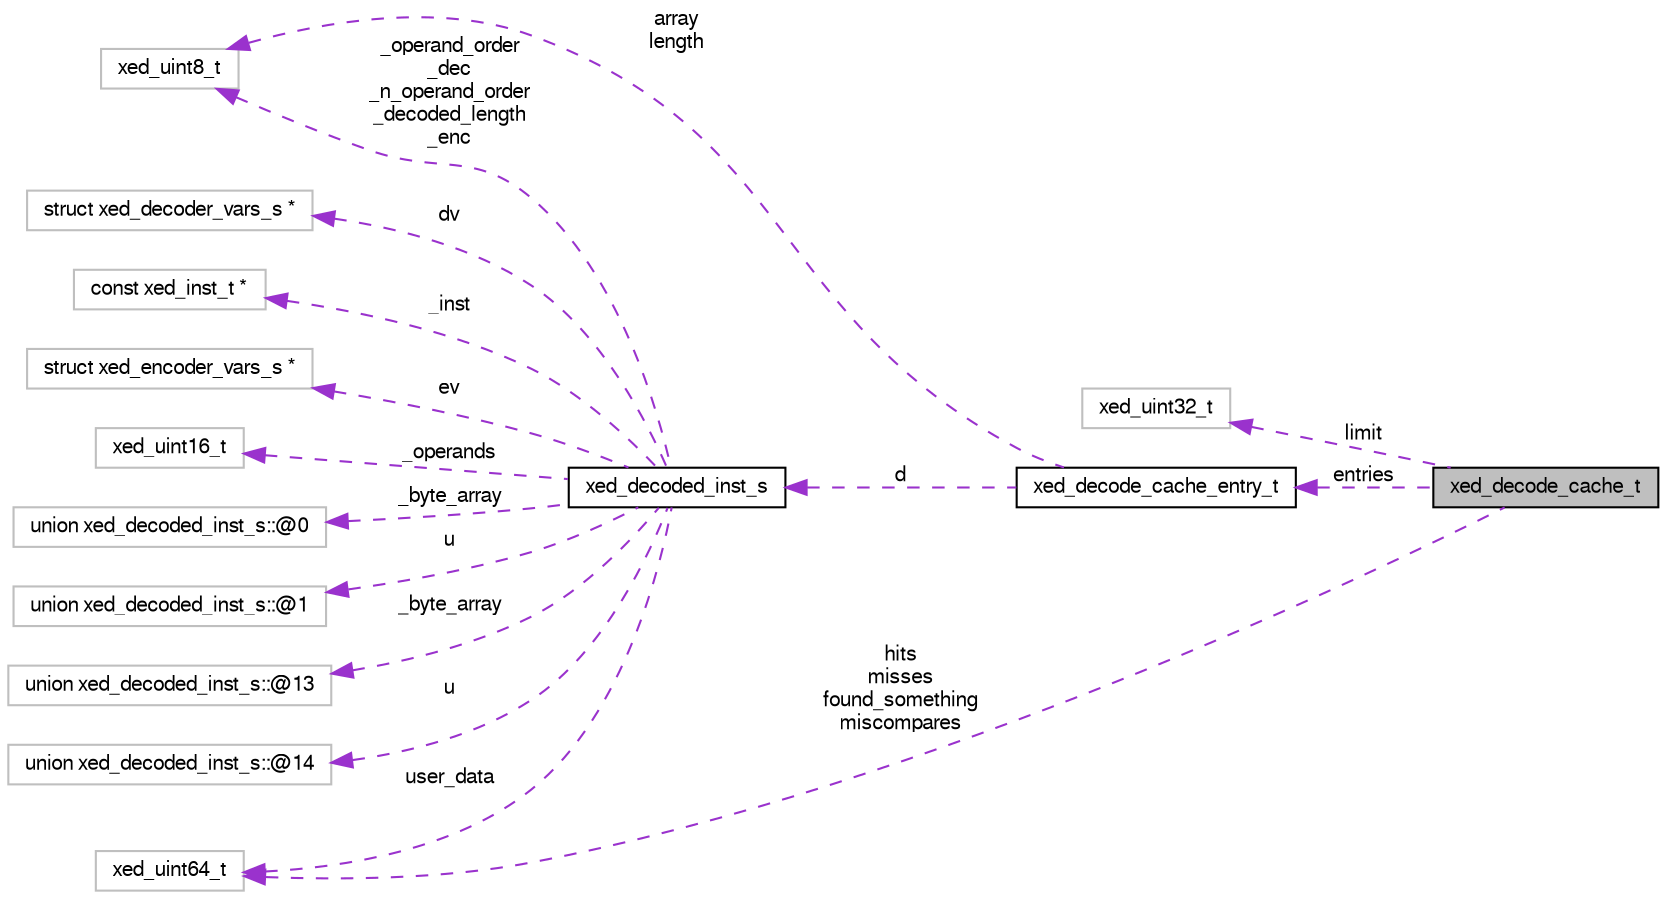 digraph G
{
  bgcolor="transparent";
  edge [fontname="FreeSans",fontsize="10",labelfontname="FreeSans",labelfontsize="10"];
  node [fontname="FreeSans",fontsize="10",shape=record];
  rankdir=LR;
  Node1 [label="xed_decode_cache_t",height=0.2,width=0.4,color="black", fillcolor="grey75", style="filled" fontcolor="black"];
  Node2 -> Node1 [dir=back,color="darkorchid3",fontsize="10",style="dashed",label="limit",fontname="FreeSans"];
  Node2 [label="xed_uint32_t",height=0.2,width=0.4,color="grey75"];
  Node3 -> Node1 [dir=back,color="darkorchid3",fontsize="10",style="dashed",label="entries",fontname="FreeSans"];
  Node3 [label="xed_decode_cache_entry_t",height=0.2,width=0.4,color="black",URL="$structxed__decode__cache__entry__t.html"];
  Node4 -> Node3 [dir=back,color="darkorchid3",fontsize="10",style="dashed",label="d",fontname="FreeSans"];
  Node4 [label="xed_decoded_inst_s",height=0.2,width=0.4,color="black",URL="$structxed__decoded__inst__s.html"];
  Node5 -> Node4 [dir=back,color="darkorchid3",fontsize="10",style="dashed",label="_operands",fontname="FreeSans"];
  Node5 [label="xed_uint16_t",height=0.2,width=0.4,color="grey75"];
  Node6 -> Node4 [dir=back,color="darkorchid3",fontsize="10",style="dashed",label="_byte_array",fontname="FreeSans"];
  Node6 [label="union xed_decoded_inst_s::@0",height=0.2,width=0.4,color="grey75"];
  Node7 -> Node4 [dir=back,color="darkorchid3",fontsize="10",style="dashed",label="u",fontname="FreeSans"];
  Node7 [label="union xed_decoded_inst_s::@1",height=0.2,width=0.4,color="grey75"];
  Node8 -> Node4 [dir=back,color="darkorchid3",fontsize="10",style="dashed",label="_byte_array",fontname="FreeSans"];
  Node8 [label="union xed_decoded_inst_s::@13",height=0.2,width=0.4,color="grey75"];
  Node9 -> Node4 [dir=back,color="darkorchid3",fontsize="10",style="dashed",label="u",fontname="FreeSans"];
  Node9 [label="union xed_decoded_inst_s::@14",height=0.2,width=0.4,color="grey75"];
  Node10 -> Node4 [dir=back,color="darkorchid3",fontsize="10",style="dashed",label="dv",fontname="FreeSans"];
  Node10 [label="struct xed_decoder_vars_s *",height=0.2,width=0.4,color="grey75"];
  Node11 -> Node4 [dir=back,color="darkorchid3",fontsize="10",style="dashed",label="_inst",fontname="FreeSans"];
  Node11 [label="const xed_inst_t *",height=0.2,width=0.4,color="grey75"];
  Node12 -> Node4 [dir=back,color="darkorchid3",fontsize="10",style="dashed",label="_operand_order\n_dec\n_n_operand_order\n_decoded_length\n_enc",fontname="FreeSans"];
  Node12 [label="xed_uint8_t",height=0.2,width=0.4,color="grey75"];
  Node13 -> Node4 [dir=back,color="darkorchid3",fontsize="10",style="dashed",label="user_data",fontname="FreeSans"];
  Node13 [label="xed_uint64_t",height=0.2,width=0.4,color="grey75"];
  Node14 -> Node4 [dir=back,color="darkorchid3",fontsize="10",style="dashed",label="ev",fontname="FreeSans"];
  Node14 [label="struct xed_encoder_vars_s *",height=0.2,width=0.4,color="grey75"];
  Node12 -> Node3 [dir=back,color="darkorchid3",fontsize="10",style="dashed",label="array\nlength",fontname="FreeSans"];
  Node13 -> Node1 [dir=back,color="darkorchid3",fontsize="10",style="dashed",label="hits\nmisses\nfound_something\nmiscompares",fontname="FreeSans"];
}
